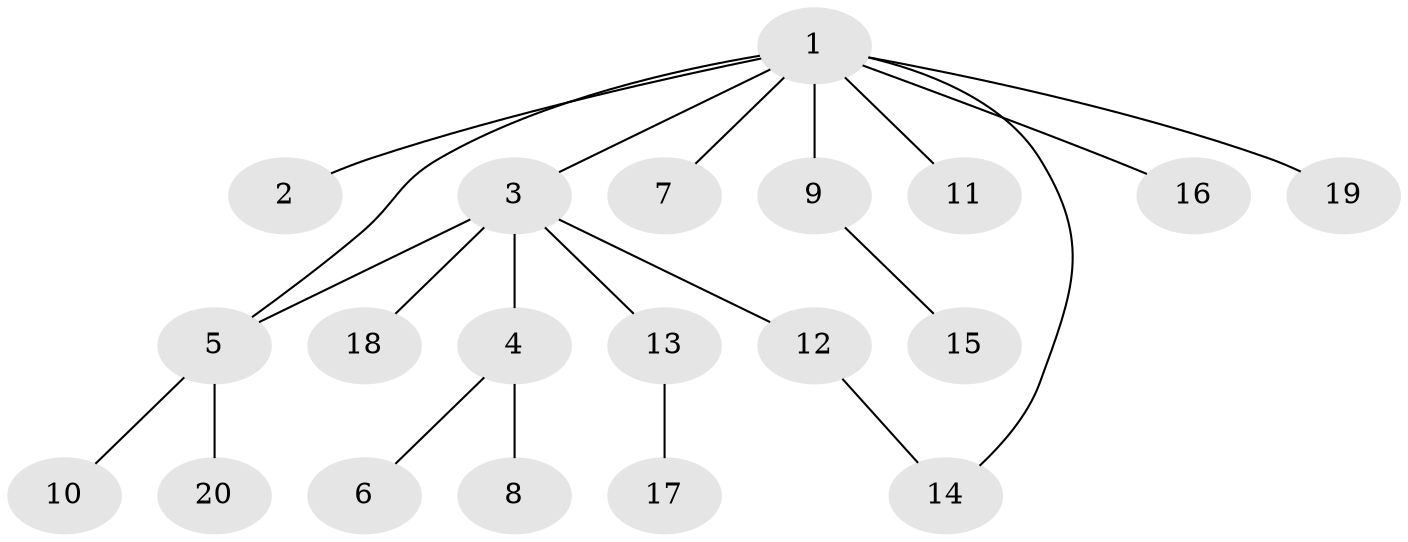 // Generated by graph-tools (version 1.1) at 2025/46/02/15/25 05:46:28]
// undirected, 20 vertices, 21 edges
graph export_dot {
graph [start="1"]
  node [color=gray90,style=filled];
  1;
  2;
  3;
  4;
  5;
  6;
  7;
  8;
  9;
  10;
  11;
  12;
  13;
  14;
  15;
  16;
  17;
  18;
  19;
  20;
  1 -- 2;
  1 -- 3;
  1 -- 5;
  1 -- 7;
  1 -- 9;
  1 -- 11;
  1 -- 14;
  1 -- 16;
  1 -- 19;
  3 -- 4;
  3 -- 5;
  3 -- 12;
  3 -- 13;
  3 -- 18;
  4 -- 6;
  4 -- 8;
  5 -- 10;
  5 -- 20;
  9 -- 15;
  12 -- 14;
  13 -- 17;
}
